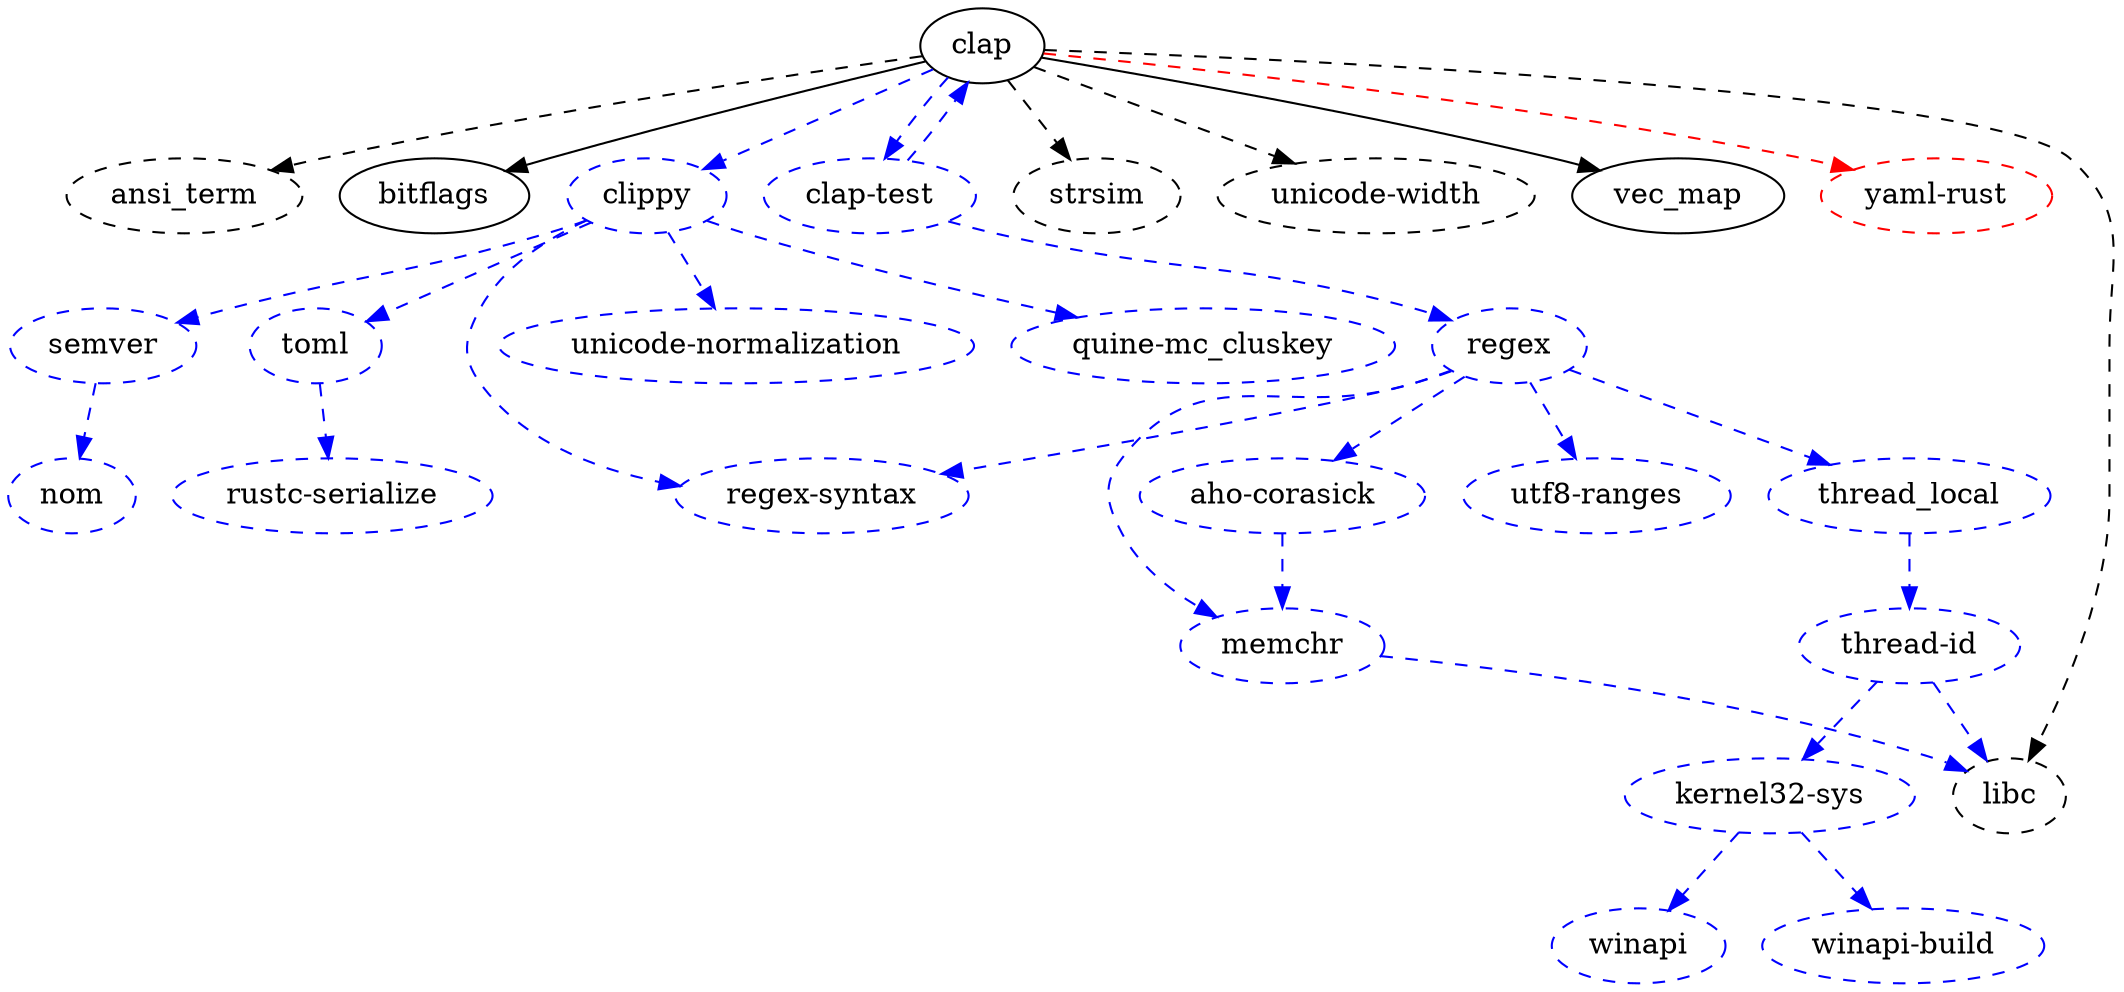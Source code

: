 digraph dependencies {
	N0[label="clap"];
	N1[label="ansi_term",style=dashed];
	N2[label="bitflags"];
	N3[label="clippy",color=blue,style=dashed];
	N4[label="libc",style=dashed];
	N5[label="strsim",style=dashed];
	N6[label="unicode-width",style=dashed];
	N7[label="vec_map"];
	N8[label="yaml-rust",style=dashed,color=red];
	N9[label="clap-test",style=dashed,color=blue];
	N10[label="aho-corasick",color=blue,style=dashed];
	N11[label="memchr",color=blue,style=dashed];
	N12[label="regex",color=blue,style=dashed];
	N13[label="quine-mc_cluskey",color=blue,style=dashed];
	N14[label="regex-syntax",color=blue,style=dashed];
	N15[label="semver",color=blue,style=dashed];
	N16[label="toml",color=blue,style=dashed];
	N17[label="unicode-normalization",color=blue,style=dashed];
	N18[label="kernel32-sys",color=blue,style=dashed];
	N19[label="winapi",color=blue,style=dashed];
	N20[label="winapi-build",color=blue,style=dashed];
	N21[label="nom",color=blue,style=dashed];
	N22[label="thread_local",color=blue,style=dashed];
	N23[label="utf8-ranges",color=blue,style=dashed];
	N24[label="rustc-serialize",color=blue,style=dashed];
	N25[label="thread-id"color=blue,style=dashed];
	N0 -> N1[label="",style=dashed];
	N0 -> N2[label=""];
	N0 -> N3[label="",style=dashed,color=blue];
	N0 -> N4[label="",style=dashed];
	N0 -> N5[label="",style=dashed];
	N0 -> N6[label="",style=dashed];
	N0 -> N7[label=""];
	N0 -> N8[label="",style=dashed,color=red];
	N0 -> N9[label="",style=dashed,color=blue];
	N3 -> N13[label="",style=dashed,color=blue];
	N3 -> N14[label="",style=dashed,color=blue];
	N3 -> N15[label="",style=dashed,color=blue];
	N3 -> N16[label="",style=dashed,color=blue];
	N3 -> N17[label="",style=dashed,color=blue];
	N9 -> N0[label="",style=dashed,color=blue];
	N9 -> N12[label="",style=dashed,color=blue];
	N10 -> N11[label="",style=dashed,color=blue];
	N11 -> N4[label="",style=dashed,color=blue];
	N12 -> N10[label="",style=dashed,color=blue];
	N12 -> N11[label="",style=dashed,color=blue];
	N12 -> N14[label="",style=dashed,color=blue];
	N12 -> N22[label="",style=dashed,color=blue];
	N12 -> N23[label="",style=dashed,color=blue];
	N15 -> N21[label="",style=dashed,color=blue];
	N16 -> N24[label="",style=dashed,color=blue];
	N18 -> N19[label="",style=dashed,color=blue];
	N18 -> N20[label="",style=dashed,color=blue];
	N22 -> N25[label="",style=dashed,color=blue];
	N25 -> N4[label="",style=dashed,color=blue];
	N25 -> N18[label="",style=dashed,color=blue];
}

